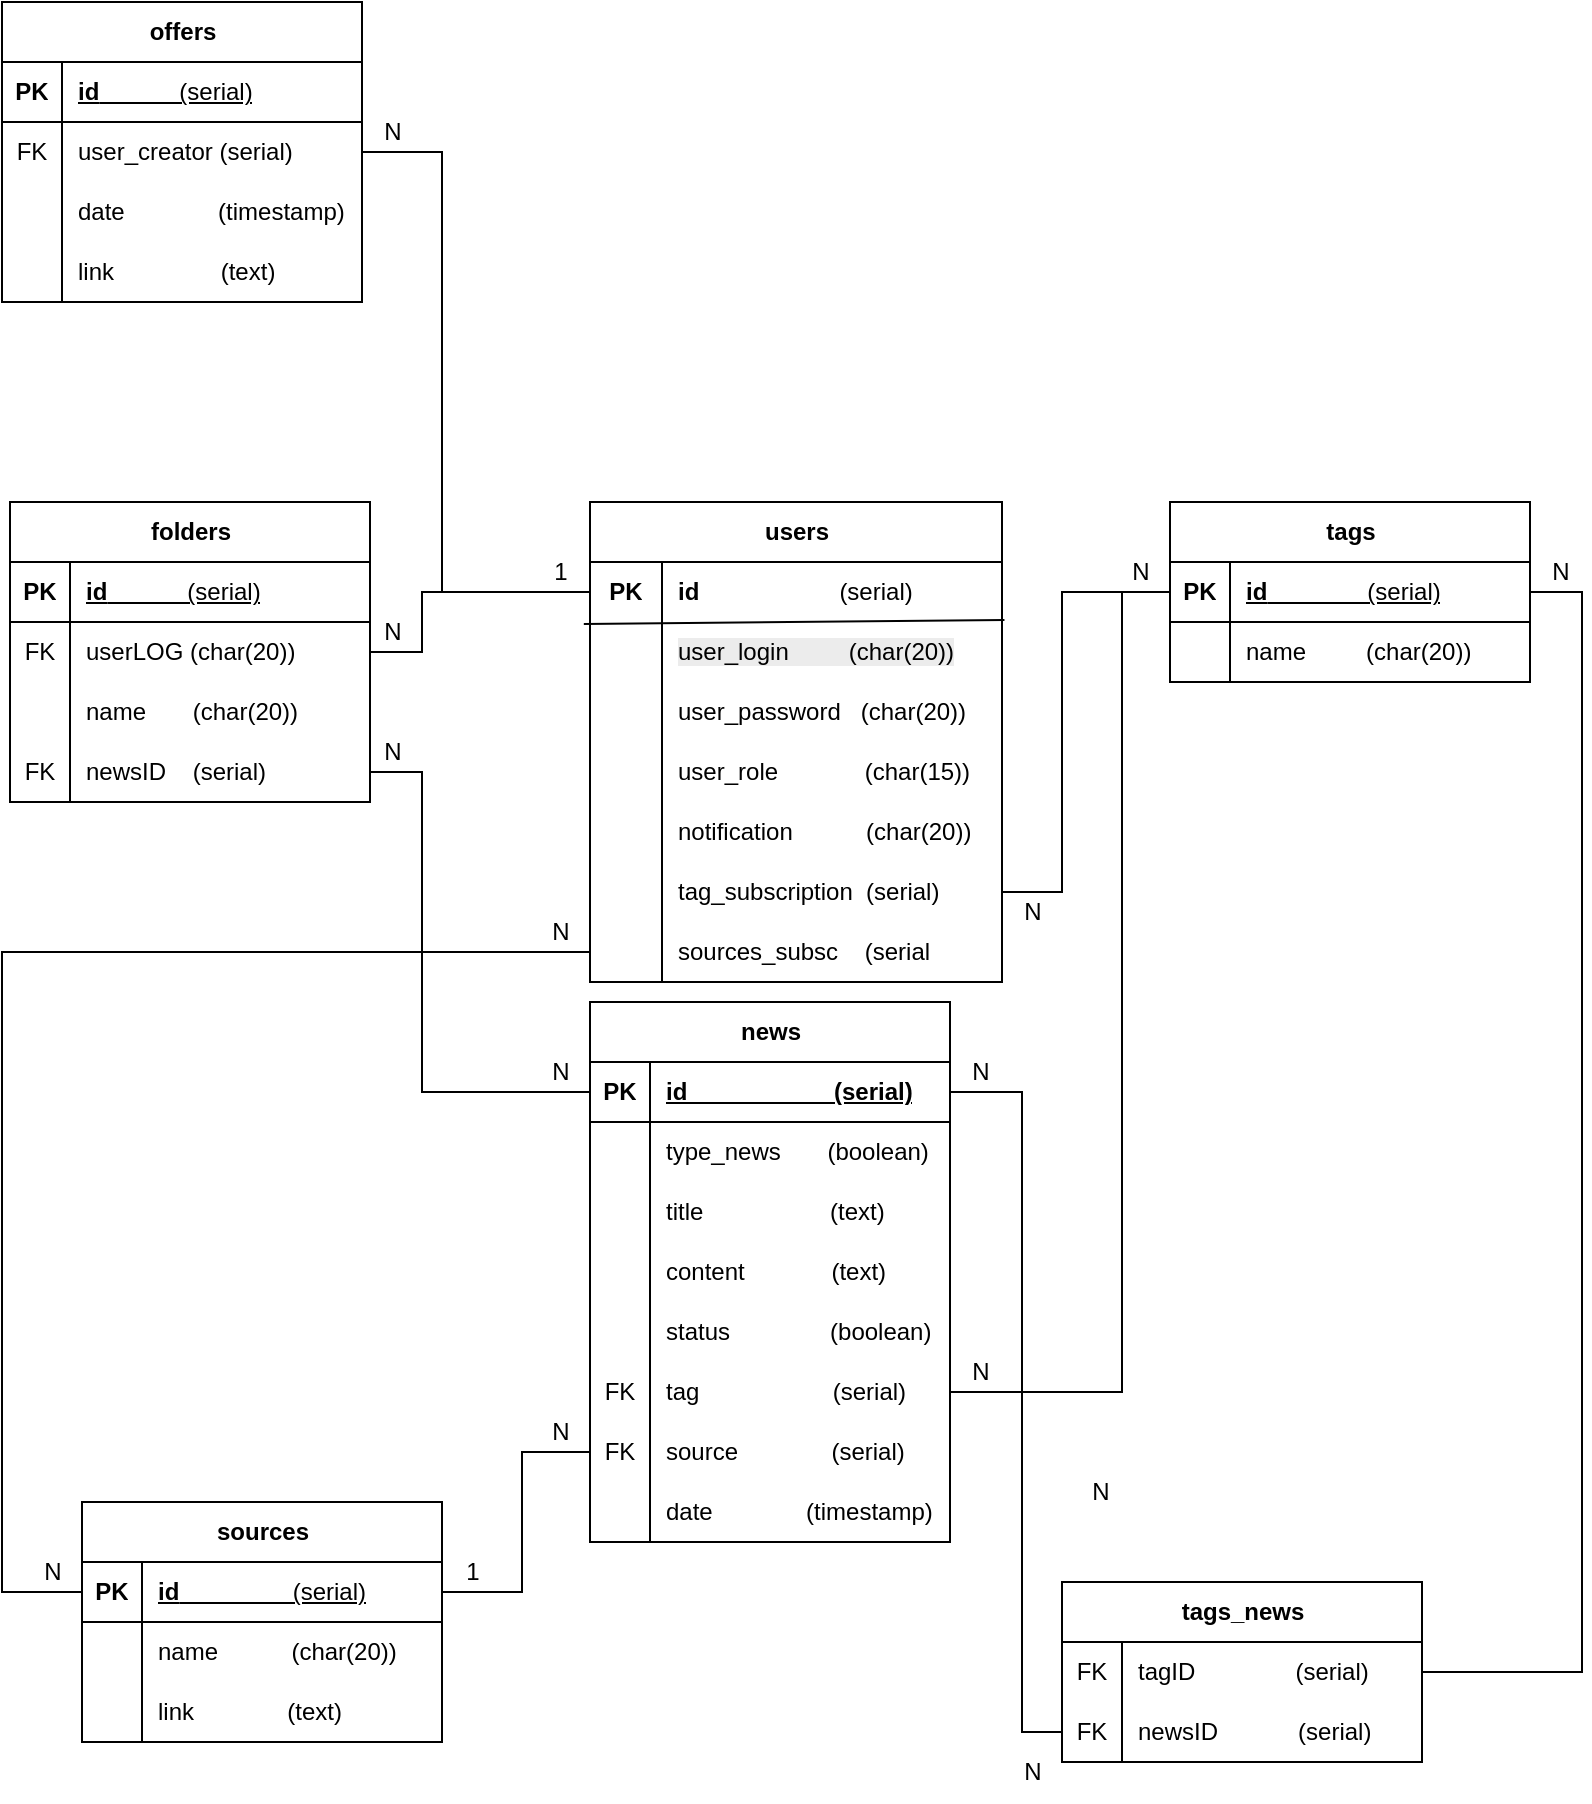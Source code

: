 <mxfile version="26.2.6">
  <diagram name="Страница — 1" id="aXgzi_O_K03Jz4ZXYMQY">
    <mxGraphModel dx="1428" dy="796" grid="1" gridSize="10" guides="1" tooltips="1" connect="1" arrows="1" fold="1" page="1" pageScale="1" pageWidth="827" pageHeight="1169" math="0" shadow="0">
      <root>
        <mxCell id="0" />
        <mxCell id="1" parent="0" />
        <mxCell id="voT7-uAIgx5kUT5TAGZA-1" value="folders" style="shape=table;startSize=30;container=1;collapsible=1;childLayout=tableLayout;fixedRows=1;rowLines=0;fontStyle=1;align=center;resizeLast=1;html=1;" parent="1" vertex="1">
          <mxGeometry x="21" y="400" width="180" height="150" as="geometry" />
        </mxCell>
        <mxCell id="voT7-uAIgx5kUT5TAGZA-2" value="" style="shape=tableRow;horizontal=0;startSize=0;swimlaneHead=0;swimlaneBody=0;fillColor=none;collapsible=0;dropTarget=0;points=[[0,0.5],[1,0.5]];portConstraint=eastwest;top=0;left=0;right=0;bottom=1;" parent="voT7-uAIgx5kUT5TAGZA-1" vertex="1">
          <mxGeometry y="30" width="180" height="30" as="geometry" />
        </mxCell>
        <mxCell id="voT7-uAIgx5kUT5TAGZA-3" value="PK" style="shape=partialRectangle;connectable=0;fillColor=none;top=0;left=0;bottom=0;right=0;fontStyle=1;overflow=hidden;whiteSpace=wrap;html=1;" parent="voT7-uAIgx5kUT5TAGZA-2" vertex="1">
          <mxGeometry width="30" height="30" as="geometry">
            <mxRectangle width="30" height="30" as="alternateBounds" />
          </mxGeometry>
        </mxCell>
        <mxCell id="voT7-uAIgx5kUT5TAGZA-4" value="id&lt;span style=&quot;font-weight: normal;&quot;&gt;&amp;nbsp; &amp;nbsp; &amp;nbsp; &amp;nbsp; &amp;nbsp; &amp;nbsp; (serial)&lt;/span&gt;" style="shape=partialRectangle;connectable=0;fillColor=none;top=0;left=0;bottom=0;right=0;align=left;spacingLeft=6;fontStyle=5;overflow=hidden;whiteSpace=wrap;html=1;" parent="voT7-uAIgx5kUT5TAGZA-2" vertex="1">
          <mxGeometry x="30" width="150" height="30" as="geometry">
            <mxRectangle width="150" height="30" as="alternateBounds" />
          </mxGeometry>
        </mxCell>
        <mxCell id="voT7-uAIgx5kUT5TAGZA-5" value="" style="shape=tableRow;horizontal=0;startSize=0;swimlaneHead=0;swimlaneBody=0;fillColor=none;collapsible=0;dropTarget=0;points=[[0,0.5],[1,0.5]];portConstraint=eastwest;top=0;left=0;right=0;bottom=0;" parent="voT7-uAIgx5kUT5TAGZA-1" vertex="1">
          <mxGeometry y="60" width="180" height="30" as="geometry" />
        </mxCell>
        <mxCell id="voT7-uAIgx5kUT5TAGZA-6" value="FK" style="shape=partialRectangle;connectable=0;fillColor=none;top=0;left=0;bottom=0;right=0;editable=1;overflow=hidden;whiteSpace=wrap;html=1;" parent="voT7-uAIgx5kUT5TAGZA-5" vertex="1">
          <mxGeometry width="30" height="30" as="geometry">
            <mxRectangle width="30" height="30" as="alternateBounds" />
          </mxGeometry>
        </mxCell>
        <mxCell id="voT7-uAIgx5kUT5TAGZA-7" value="userLOG (char(20))&amp;nbsp; &amp;nbsp; &amp;nbsp; &amp;nbsp;" style="shape=partialRectangle;connectable=0;fillColor=none;top=0;left=0;bottom=0;right=0;align=left;spacingLeft=6;overflow=hidden;whiteSpace=wrap;html=1;" parent="voT7-uAIgx5kUT5TAGZA-5" vertex="1">
          <mxGeometry x="30" width="150" height="30" as="geometry">
            <mxRectangle width="150" height="30" as="alternateBounds" />
          </mxGeometry>
        </mxCell>
        <mxCell id="voT7-uAIgx5kUT5TAGZA-8" value="" style="shape=tableRow;horizontal=0;startSize=0;swimlaneHead=0;swimlaneBody=0;fillColor=none;collapsible=0;dropTarget=0;points=[[0,0.5],[1,0.5]];portConstraint=eastwest;top=0;left=0;right=0;bottom=0;" parent="voT7-uAIgx5kUT5TAGZA-1" vertex="1">
          <mxGeometry y="90" width="180" height="30" as="geometry" />
        </mxCell>
        <mxCell id="voT7-uAIgx5kUT5TAGZA-9" value="" style="shape=partialRectangle;connectable=0;fillColor=none;top=0;left=0;bottom=0;right=0;editable=1;overflow=hidden;whiteSpace=wrap;html=1;" parent="voT7-uAIgx5kUT5TAGZA-8" vertex="1">
          <mxGeometry width="30" height="30" as="geometry">
            <mxRectangle width="30" height="30" as="alternateBounds" />
          </mxGeometry>
        </mxCell>
        <mxCell id="voT7-uAIgx5kUT5TAGZA-10" value="name&amp;nbsp; &amp;nbsp; &amp;nbsp; &amp;nbsp;(char(20))" style="shape=partialRectangle;connectable=0;fillColor=none;top=0;left=0;bottom=0;right=0;align=left;spacingLeft=6;overflow=hidden;whiteSpace=wrap;html=1;" parent="voT7-uAIgx5kUT5TAGZA-8" vertex="1">
          <mxGeometry x="30" width="150" height="30" as="geometry">
            <mxRectangle width="150" height="30" as="alternateBounds" />
          </mxGeometry>
        </mxCell>
        <mxCell id="voT7-uAIgx5kUT5TAGZA-92" style="shape=tableRow;horizontal=0;startSize=0;swimlaneHead=0;swimlaneBody=0;fillColor=none;collapsible=0;dropTarget=0;points=[[0,0.5],[1,0.5]];portConstraint=eastwest;top=0;left=0;right=0;bottom=0;" parent="voT7-uAIgx5kUT5TAGZA-1" vertex="1">
          <mxGeometry y="120" width="180" height="30" as="geometry" />
        </mxCell>
        <mxCell id="voT7-uAIgx5kUT5TAGZA-93" value="FK" style="shape=partialRectangle;connectable=0;fillColor=none;top=0;left=0;bottom=0;right=0;editable=1;overflow=hidden;whiteSpace=wrap;html=1;" parent="voT7-uAIgx5kUT5TAGZA-92" vertex="1">
          <mxGeometry width="30" height="30" as="geometry">
            <mxRectangle width="30" height="30" as="alternateBounds" />
          </mxGeometry>
        </mxCell>
        <mxCell id="voT7-uAIgx5kUT5TAGZA-94" value="newsID&amp;nbsp; &amp;nbsp; (serial)" style="shape=partialRectangle;connectable=0;fillColor=none;top=0;left=0;bottom=0;right=0;align=left;spacingLeft=6;overflow=hidden;whiteSpace=wrap;html=1;" parent="voT7-uAIgx5kUT5TAGZA-92" vertex="1">
          <mxGeometry x="30" width="150" height="30" as="geometry">
            <mxRectangle width="150" height="30" as="alternateBounds" />
          </mxGeometry>
        </mxCell>
        <mxCell id="voT7-uAIgx5kUT5TAGZA-24" value="users" style="shape=table;startSize=30;container=1;collapsible=1;childLayout=tableLayout;fixedRows=1;rowLines=0;fontStyle=1;align=center;resizeLast=1;html=1;" parent="1" vertex="1">
          <mxGeometry x="311" y="400" width="206" height="240" as="geometry" />
        </mxCell>
        <mxCell id="voT7-uAIgx5kUT5TAGZA-28" value="" style="shape=tableRow;horizontal=0;startSize=0;swimlaneHead=0;swimlaneBody=0;fillColor=none;collapsible=0;dropTarget=0;points=[[0,0.5],[1,0.5]];portConstraint=eastwest;top=0;left=0;right=0;bottom=0;perimeterSpacing=0;swimlaneLine=1;" parent="voT7-uAIgx5kUT5TAGZA-24" vertex="1">
          <mxGeometry y="30" width="206" height="30" as="geometry" />
        </mxCell>
        <mxCell id="voT7-uAIgx5kUT5TAGZA-29" value="&lt;b&gt;PK&lt;/b&gt;" style="shape=partialRectangle;connectable=0;fillColor=none;top=0;left=0;bottom=0;right=0;editable=1;overflow=hidden;whiteSpace=wrap;html=1;" parent="voT7-uAIgx5kUT5TAGZA-28" vertex="1">
          <mxGeometry width="36" height="30" as="geometry">
            <mxRectangle width="36" height="30" as="alternateBounds" />
          </mxGeometry>
        </mxCell>
        <mxCell id="voT7-uAIgx5kUT5TAGZA-30" value="&lt;b&gt;id&amp;nbsp; &amp;nbsp; &amp;nbsp; &amp;nbsp; &amp;nbsp; &amp;nbsp; &amp;nbsp; &amp;nbsp; &amp;nbsp; &amp;nbsp; &amp;nbsp;&lt;/b&gt;(serial)" style="shape=partialRectangle;connectable=0;fillColor=none;top=0;left=0;bottom=0;right=0;align=left;spacingLeft=6;overflow=hidden;whiteSpace=wrap;html=1;" parent="voT7-uAIgx5kUT5TAGZA-28" vertex="1">
          <mxGeometry x="36" width="170" height="30" as="geometry">
            <mxRectangle width="170" height="30" as="alternateBounds" />
          </mxGeometry>
        </mxCell>
        <mxCell id="I0Vr5-ng4oKrqkH9IdMV-47" style="shape=tableRow;horizontal=0;startSize=0;swimlaneHead=0;swimlaneBody=0;fillColor=none;collapsible=0;dropTarget=0;points=[[0,0.5],[1,0.5]];portConstraint=eastwest;top=0;left=0;right=0;bottom=0;" vertex="1" parent="voT7-uAIgx5kUT5TAGZA-24">
          <mxGeometry y="60" width="206" height="30" as="geometry" />
        </mxCell>
        <mxCell id="I0Vr5-ng4oKrqkH9IdMV-48" style="shape=partialRectangle;connectable=0;fillColor=none;top=0;left=0;bottom=0;right=0;editable=1;overflow=hidden;whiteSpace=wrap;html=1;" vertex="1" parent="I0Vr5-ng4oKrqkH9IdMV-47">
          <mxGeometry width="36" height="30" as="geometry">
            <mxRectangle width="36" height="30" as="alternateBounds" />
          </mxGeometry>
        </mxCell>
        <mxCell id="I0Vr5-ng4oKrqkH9IdMV-49" value="&lt;span style=&quot;forced-color-adjust: none; color: rgb(0, 0, 0); font-family: Helvetica; font-size: 12px; font-style: normal; font-variant-ligatures: normal; font-variant-caps: normal; letter-spacing: normal; orphans: 2; text-align: left; text-indent: 0px; text-transform: none; widows: 2; word-spacing: 0px; -webkit-text-stroke-width: 0px; white-space: normal; background-color: rgb(236, 236, 236); text-decoration-thickness: initial; text-decoration-style: initial; text-decoration-color: initial;&quot;&gt;user_login&amp;nbsp; &amp;nbsp; &amp;nbsp; &amp;nbsp; &amp;nbsp;(char(20))&lt;/span&gt;" style="shape=partialRectangle;connectable=0;fillColor=none;top=0;left=0;bottom=0;right=0;align=left;spacingLeft=6;overflow=hidden;whiteSpace=wrap;html=1;" vertex="1" parent="I0Vr5-ng4oKrqkH9IdMV-47">
          <mxGeometry x="36" width="170" height="30" as="geometry">
            <mxRectangle width="170" height="30" as="alternateBounds" />
          </mxGeometry>
        </mxCell>
        <mxCell id="voT7-uAIgx5kUT5TAGZA-31" value="" style="shape=tableRow;horizontal=0;startSize=0;swimlaneHead=0;swimlaneBody=0;fillColor=none;collapsible=0;dropTarget=0;points=[[0,0.5],[1,0.5]];portConstraint=eastwest;top=0;left=0;right=0;bottom=0;" parent="voT7-uAIgx5kUT5TAGZA-24" vertex="1">
          <mxGeometry y="90" width="206" height="30" as="geometry" />
        </mxCell>
        <mxCell id="voT7-uAIgx5kUT5TAGZA-32" value="" style="shape=partialRectangle;connectable=0;fillColor=none;top=0;left=0;bottom=0;right=0;editable=1;overflow=hidden;whiteSpace=wrap;html=1;" parent="voT7-uAIgx5kUT5TAGZA-31" vertex="1">
          <mxGeometry width="36" height="30" as="geometry">
            <mxRectangle width="36" height="30" as="alternateBounds" />
          </mxGeometry>
        </mxCell>
        <mxCell id="voT7-uAIgx5kUT5TAGZA-33" value="user_password&amp;nbsp; &amp;nbsp;(char(20))" style="shape=partialRectangle;connectable=0;fillColor=none;top=0;left=0;bottom=0;right=0;align=left;spacingLeft=6;overflow=hidden;whiteSpace=wrap;html=1;" parent="voT7-uAIgx5kUT5TAGZA-31" vertex="1">
          <mxGeometry x="36" width="170" height="30" as="geometry">
            <mxRectangle width="170" height="30" as="alternateBounds" />
          </mxGeometry>
        </mxCell>
        <mxCell id="voT7-uAIgx5kUT5TAGZA-34" value="" style="shape=tableRow;horizontal=0;startSize=0;swimlaneHead=0;swimlaneBody=0;fillColor=none;collapsible=0;dropTarget=0;points=[[0,0.5],[1,0.5]];portConstraint=eastwest;top=0;left=0;right=0;bottom=0;" parent="voT7-uAIgx5kUT5TAGZA-24" vertex="1">
          <mxGeometry y="120" width="206" height="30" as="geometry" />
        </mxCell>
        <mxCell id="voT7-uAIgx5kUT5TAGZA-35" value="" style="shape=partialRectangle;connectable=0;fillColor=none;top=0;left=0;bottom=0;right=0;editable=1;overflow=hidden;whiteSpace=wrap;html=1;" parent="voT7-uAIgx5kUT5TAGZA-34" vertex="1">
          <mxGeometry width="36" height="30" as="geometry">
            <mxRectangle width="36" height="30" as="alternateBounds" />
          </mxGeometry>
        </mxCell>
        <mxCell id="voT7-uAIgx5kUT5TAGZA-36" value="user_role&amp;nbsp; &amp;nbsp; &amp;nbsp; &amp;nbsp; &amp;nbsp; &amp;nbsp; &amp;nbsp;(char(15))" style="shape=partialRectangle;connectable=0;fillColor=none;top=0;left=0;bottom=0;right=0;align=left;spacingLeft=6;overflow=hidden;whiteSpace=wrap;html=1;" parent="voT7-uAIgx5kUT5TAGZA-34" vertex="1">
          <mxGeometry x="36" width="170" height="30" as="geometry">
            <mxRectangle width="170" height="30" as="alternateBounds" />
          </mxGeometry>
        </mxCell>
        <mxCell id="I0Vr5-ng4oKrqkH9IdMV-26" style="shape=tableRow;horizontal=0;startSize=0;swimlaneHead=0;swimlaneBody=0;fillColor=none;collapsible=0;dropTarget=0;points=[[0,0.5],[1,0.5]];portConstraint=eastwest;top=0;left=0;right=0;bottom=0;" vertex="1" parent="voT7-uAIgx5kUT5TAGZA-24">
          <mxGeometry y="150" width="206" height="30" as="geometry" />
        </mxCell>
        <mxCell id="I0Vr5-ng4oKrqkH9IdMV-27" style="shape=partialRectangle;connectable=0;fillColor=none;top=0;left=0;bottom=0;right=0;editable=1;overflow=hidden;whiteSpace=wrap;html=1;" vertex="1" parent="I0Vr5-ng4oKrqkH9IdMV-26">
          <mxGeometry width="36" height="30" as="geometry">
            <mxRectangle width="36" height="30" as="alternateBounds" />
          </mxGeometry>
        </mxCell>
        <mxCell id="I0Vr5-ng4oKrqkH9IdMV-28" value="notification&amp;nbsp; &amp;nbsp; &amp;nbsp; &amp;nbsp; &amp;nbsp; &amp;nbsp;(char(20))" style="shape=partialRectangle;connectable=0;fillColor=none;top=0;left=0;bottom=0;right=0;align=left;spacingLeft=6;overflow=hidden;whiteSpace=wrap;html=1;" vertex="1" parent="I0Vr5-ng4oKrqkH9IdMV-26">
          <mxGeometry x="36" width="170" height="30" as="geometry">
            <mxRectangle width="170" height="30" as="alternateBounds" />
          </mxGeometry>
        </mxCell>
        <mxCell id="I0Vr5-ng4oKrqkH9IdMV-29" style="shape=tableRow;horizontal=0;startSize=0;swimlaneHead=0;swimlaneBody=0;fillColor=none;collapsible=0;dropTarget=0;points=[[0,0.5],[1,0.5]];portConstraint=eastwest;top=0;left=0;right=0;bottom=0;" vertex="1" parent="voT7-uAIgx5kUT5TAGZA-24">
          <mxGeometry y="180" width="206" height="30" as="geometry" />
        </mxCell>
        <mxCell id="I0Vr5-ng4oKrqkH9IdMV-30" style="shape=partialRectangle;connectable=0;fillColor=none;top=0;left=0;bottom=0;right=0;editable=1;overflow=hidden;whiteSpace=wrap;html=1;" vertex="1" parent="I0Vr5-ng4oKrqkH9IdMV-29">
          <mxGeometry width="36" height="30" as="geometry">
            <mxRectangle width="36" height="30" as="alternateBounds" />
          </mxGeometry>
        </mxCell>
        <mxCell id="I0Vr5-ng4oKrqkH9IdMV-31" value="tag_subscription&amp;nbsp; (serial)" style="shape=partialRectangle;connectable=0;fillColor=none;top=0;left=0;bottom=0;right=0;align=left;spacingLeft=6;overflow=hidden;whiteSpace=wrap;html=1;" vertex="1" parent="I0Vr5-ng4oKrqkH9IdMV-29">
          <mxGeometry x="36" width="170" height="30" as="geometry">
            <mxRectangle width="170" height="30" as="alternateBounds" />
          </mxGeometry>
        </mxCell>
        <mxCell id="I0Vr5-ng4oKrqkH9IdMV-32" style="shape=tableRow;horizontal=0;startSize=0;swimlaneHead=0;swimlaneBody=0;fillColor=none;collapsible=0;dropTarget=0;points=[[0,0.5],[1,0.5]];portConstraint=eastwest;top=0;left=0;right=0;bottom=0;" vertex="1" parent="voT7-uAIgx5kUT5TAGZA-24">
          <mxGeometry y="210" width="206" height="30" as="geometry" />
        </mxCell>
        <mxCell id="I0Vr5-ng4oKrqkH9IdMV-33" style="shape=partialRectangle;connectable=0;fillColor=none;top=0;left=0;bottom=0;right=0;editable=1;overflow=hidden;whiteSpace=wrap;html=1;" vertex="1" parent="I0Vr5-ng4oKrqkH9IdMV-32">
          <mxGeometry width="36" height="30" as="geometry">
            <mxRectangle width="36" height="30" as="alternateBounds" />
          </mxGeometry>
        </mxCell>
        <mxCell id="I0Vr5-ng4oKrqkH9IdMV-34" value="sources_subsc&amp;nbsp; &amp;nbsp; (serial" style="shape=partialRectangle;connectable=0;fillColor=none;top=0;left=0;bottom=0;right=0;align=left;spacingLeft=6;overflow=hidden;whiteSpace=wrap;html=1;" vertex="1" parent="I0Vr5-ng4oKrqkH9IdMV-32">
          <mxGeometry x="36" width="170" height="30" as="geometry">
            <mxRectangle width="170" height="30" as="alternateBounds" />
          </mxGeometry>
        </mxCell>
        <mxCell id="I0Vr5-ng4oKrqkH9IdMV-24" value="" style="endArrow=none;html=1;rounded=0;entryX=1.006;entryY=0.967;entryDx=0;entryDy=0;entryPerimeter=0;exitX=-0.015;exitY=0.033;exitDx=0;exitDy=0;exitPerimeter=0;" edge="1" parent="voT7-uAIgx5kUT5TAGZA-24" source="I0Vr5-ng4oKrqkH9IdMV-47" target="voT7-uAIgx5kUT5TAGZA-28">
          <mxGeometry width="50" height="50" relative="1" as="geometry">
            <mxPoint x="86" y="190" as="sourcePoint" />
            <mxPoint x="136" y="140" as="targetPoint" />
          </mxGeometry>
        </mxCell>
        <mxCell id="voT7-uAIgx5kUT5TAGZA-37" value="tags" style="shape=table;startSize=30;container=1;collapsible=1;childLayout=tableLayout;fixedRows=1;rowLines=0;fontStyle=1;align=center;resizeLast=1;html=1;" parent="1" vertex="1">
          <mxGeometry x="601" y="400" width="180" height="90" as="geometry" />
        </mxCell>
        <mxCell id="voT7-uAIgx5kUT5TAGZA-38" value="" style="shape=tableRow;horizontal=0;startSize=0;swimlaneHead=0;swimlaneBody=0;fillColor=none;collapsible=0;dropTarget=0;points=[[0,0.5],[1,0.5]];portConstraint=eastwest;top=0;left=0;right=0;bottom=1;" parent="voT7-uAIgx5kUT5TAGZA-37" vertex="1">
          <mxGeometry y="30" width="180" height="30" as="geometry" />
        </mxCell>
        <mxCell id="voT7-uAIgx5kUT5TAGZA-39" value="PK" style="shape=partialRectangle;connectable=0;fillColor=none;top=0;left=0;bottom=0;right=0;fontStyle=1;overflow=hidden;whiteSpace=wrap;html=1;" parent="voT7-uAIgx5kUT5TAGZA-38" vertex="1">
          <mxGeometry width="30" height="30" as="geometry">
            <mxRectangle width="30" height="30" as="alternateBounds" />
          </mxGeometry>
        </mxCell>
        <mxCell id="voT7-uAIgx5kUT5TAGZA-40" value="id&lt;span style=&quot;font-weight: normal;&quot;&gt;&amp;nbsp; &amp;nbsp; &amp;nbsp; &amp;nbsp; &amp;nbsp; &amp;nbsp; &amp;nbsp; &amp;nbsp;(serial)&lt;/span&gt;" style="shape=partialRectangle;connectable=0;fillColor=none;top=0;left=0;bottom=0;right=0;align=left;spacingLeft=6;fontStyle=5;overflow=hidden;whiteSpace=wrap;html=1;" parent="voT7-uAIgx5kUT5TAGZA-38" vertex="1">
          <mxGeometry x="30" width="150" height="30" as="geometry">
            <mxRectangle width="150" height="30" as="alternateBounds" />
          </mxGeometry>
        </mxCell>
        <mxCell id="voT7-uAIgx5kUT5TAGZA-41" value="" style="shape=tableRow;horizontal=0;startSize=0;swimlaneHead=0;swimlaneBody=0;fillColor=none;collapsible=0;dropTarget=0;points=[[0,0.5],[1,0.5]];portConstraint=eastwest;top=0;left=0;right=0;bottom=0;" parent="voT7-uAIgx5kUT5TAGZA-37" vertex="1">
          <mxGeometry y="60" width="180" height="30" as="geometry" />
        </mxCell>
        <mxCell id="voT7-uAIgx5kUT5TAGZA-42" value="" style="shape=partialRectangle;connectable=0;fillColor=none;top=0;left=0;bottom=0;right=0;editable=1;overflow=hidden;whiteSpace=wrap;html=1;" parent="voT7-uAIgx5kUT5TAGZA-41" vertex="1">
          <mxGeometry width="30" height="30" as="geometry">
            <mxRectangle width="30" height="30" as="alternateBounds" />
          </mxGeometry>
        </mxCell>
        <mxCell id="voT7-uAIgx5kUT5TAGZA-43" value="name&amp;nbsp; &amp;nbsp; &amp;nbsp; &amp;nbsp; &amp;nbsp;(char(20))" style="shape=partialRectangle;connectable=0;fillColor=none;top=0;left=0;bottom=0;right=0;align=left;spacingLeft=6;overflow=hidden;whiteSpace=wrap;html=1;" parent="voT7-uAIgx5kUT5TAGZA-41" vertex="1">
          <mxGeometry x="30" width="150" height="30" as="geometry">
            <mxRectangle width="150" height="30" as="alternateBounds" />
          </mxGeometry>
        </mxCell>
        <mxCell id="voT7-uAIgx5kUT5TAGZA-50" value="news" style="shape=table;startSize=30;container=1;collapsible=1;childLayout=tableLayout;fixedRows=1;rowLines=0;fontStyle=1;align=center;resizeLast=1;html=1;" parent="1" vertex="1">
          <mxGeometry x="311" y="650" width="180" height="270" as="geometry">
            <mxRectangle x="370" y="310" width="70" height="30" as="alternateBounds" />
          </mxGeometry>
        </mxCell>
        <mxCell id="voT7-uAIgx5kUT5TAGZA-51" value="" style="shape=tableRow;horizontal=0;startSize=0;swimlaneHead=0;swimlaneBody=0;fillColor=none;collapsible=0;dropTarget=0;points=[[0,0.5],[1,0.5]];portConstraint=eastwest;top=0;left=0;right=0;bottom=1;" parent="voT7-uAIgx5kUT5TAGZA-50" vertex="1">
          <mxGeometry y="30" width="180" height="30" as="geometry" />
        </mxCell>
        <mxCell id="voT7-uAIgx5kUT5TAGZA-52" value="PK" style="shape=partialRectangle;connectable=0;fillColor=none;top=0;left=0;bottom=0;right=0;fontStyle=1;overflow=hidden;whiteSpace=wrap;html=1;" parent="voT7-uAIgx5kUT5TAGZA-51" vertex="1">
          <mxGeometry width="30" height="30" as="geometry">
            <mxRectangle width="30" height="30" as="alternateBounds" />
          </mxGeometry>
        </mxCell>
        <mxCell id="voT7-uAIgx5kUT5TAGZA-53" value="id&amp;nbsp; &amp;nbsp; &amp;nbsp; &amp;nbsp; &amp;nbsp; &amp;nbsp; &amp;nbsp; &amp;nbsp; &amp;nbsp; &amp;nbsp; &amp;nbsp;&amp;nbsp;(serial)" style="shape=partialRectangle;connectable=0;fillColor=none;top=0;left=0;bottom=0;right=0;align=left;spacingLeft=6;fontStyle=5;overflow=hidden;whiteSpace=wrap;html=1;" parent="voT7-uAIgx5kUT5TAGZA-51" vertex="1">
          <mxGeometry x="30" width="150" height="30" as="geometry">
            <mxRectangle width="150" height="30" as="alternateBounds" />
          </mxGeometry>
        </mxCell>
        <mxCell id="voT7-uAIgx5kUT5TAGZA-54" value="" style="shape=tableRow;horizontal=0;startSize=0;swimlaneHead=0;swimlaneBody=0;fillColor=none;collapsible=0;dropTarget=0;points=[[0,0.5],[1,0.5]];portConstraint=eastwest;top=0;left=0;right=0;bottom=0;" parent="voT7-uAIgx5kUT5TAGZA-50" vertex="1">
          <mxGeometry y="60" width="180" height="30" as="geometry" />
        </mxCell>
        <mxCell id="voT7-uAIgx5kUT5TAGZA-55" value="" style="shape=partialRectangle;connectable=0;fillColor=none;top=0;left=0;bottom=0;right=0;editable=1;overflow=hidden;whiteSpace=wrap;html=1;" parent="voT7-uAIgx5kUT5TAGZA-54" vertex="1">
          <mxGeometry width="30" height="30" as="geometry">
            <mxRectangle width="30" height="30" as="alternateBounds" />
          </mxGeometry>
        </mxCell>
        <mxCell id="voT7-uAIgx5kUT5TAGZA-56" value="type_news&amp;nbsp; &amp;nbsp; &amp;nbsp; &amp;nbsp;(boolean)" style="shape=partialRectangle;connectable=0;fillColor=none;top=0;left=0;bottom=0;right=0;align=left;spacingLeft=6;overflow=hidden;whiteSpace=wrap;html=1;" parent="voT7-uAIgx5kUT5TAGZA-54" vertex="1">
          <mxGeometry x="30" width="150" height="30" as="geometry">
            <mxRectangle width="150" height="30" as="alternateBounds" />
          </mxGeometry>
        </mxCell>
        <mxCell id="voT7-uAIgx5kUT5TAGZA-57" value="" style="shape=tableRow;horizontal=0;startSize=0;swimlaneHead=0;swimlaneBody=0;fillColor=none;collapsible=0;dropTarget=0;points=[[0,0.5],[1,0.5]];portConstraint=eastwest;top=0;left=0;right=0;bottom=0;" parent="voT7-uAIgx5kUT5TAGZA-50" vertex="1">
          <mxGeometry y="90" width="180" height="30" as="geometry" />
        </mxCell>
        <mxCell id="voT7-uAIgx5kUT5TAGZA-58" value="" style="shape=partialRectangle;connectable=0;fillColor=none;top=0;left=0;bottom=0;right=0;editable=1;overflow=hidden;whiteSpace=wrap;html=1;" parent="voT7-uAIgx5kUT5TAGZA-57" vertex="1">
          <mxGeometry width="30" height="30" as="geometry">
            <mxRectangle width="30" height="30" as="alternateBounds" />
          </mxGeometry>
        </mxCell>
        <mxCell id="voT7-uAIgx5kUT5TAGZA-59" value="title&amp;nbsp; &amp;nbsp; &amp;nbsp; &amp;nbsp; &amp;nbsp; &amp;nbsp; &amp;nbsp; &amp;nbsp; &amp;nbsp; &amp;nbsp;(text)" style="shape=partialRectangle;connectable=0;fillColor=none;top=0;left=0;bottom=0;right=0;align=left;spacingLeft=6;overflow=hidden;whiteSpace=wrap;html=1;" parent="voT7-uAIgx5kUT5TAGZA-57" vertex="1">
          <mxGeometry x="30" width="150" height="30" as="geometry">
            <mxRectangle width="150" height="30" as="alternateBounds" />
          </mxGeometry>
        </mxCell>
        <mxCell id="voT7-uAIgx5kUT5TAGZA-60" value="" style="shape=tableRow;horizontal=0;startSize=0;swimlaneHead=0;swimlaneBody=0;fillColor=none;collapsible=0;dropTarget=0;points=[[0,0.5],[1,0.5]];portConstraint=eastwest;top=0;left=0;right=0;bottom=0;" parent="voT7-uAIgx5kUT5TAGZA-50" vertex="1">
          <mxGeometry y="120" width="180" height="30" as="geometry" />
        </mxCell>
        <mxCell id="voT7-uAIgx5kUT5TAGZA-61" value="&lt;div&gt;&lt;br&gt;&lt;/div&gt;&lt;div&gt;&lt;br&gt;&lt;/div&gt;&lt;div&gt;&lt;br&gt;&lt;/div&gt;" style="shape=partialRectangle;connectable=0;fillColor=none;top=0;left=0;bottom=0;right=0;editable=1;overflow=hidden;whiteSpace=wrap;html=1;" parent="voT7-uAIgx5kUT5TAGZA-60" vertex="1">
          <mxGeometry width="30" height="30" as="geometry">
            <mxRectangle width="30" height="30" as="alternateBounds" />
          </mxGeometry>
        </mxCell>
        <mxCell id="voT7-uAIgx5kUT5TAGZA-62" value="content&amp;nbsp; &amp;nbsp; &amp;nbsp; &amp;nbsp; &amp;nbsp; &amp;nbsp; &amp;nbsp;(text)" style="shape=partialRectangle;connectable=0;fillColor=none;top=0;left=0;bottom=0;right=0;align=left;spacingLeft=6;overflow=hidden;whiteSpace=wrap;html=1;" parent="voT7-uAIgx5kUT5TAGZA-60" vertex="1">
          <mxGeometry x="30" width="150" height="30" as="geometry">
            <mxRectangle width="150" height="30" as="alternateBounds" />
          </mxGeometry>
        </mxCell>
        <mxCell id="voT7-uAIgx5kUT5TAGZA-64" style="shape=tableRow;horizontal=0;startSize=0;swimlaneHead=0;swimlaneBody=0;fillColor=none;collapsible=0;dropTarget=0;points=[[0,0.5],[1,0.5]];portConstraint=eastwest;top=0;left=0;right=0;bottom=0;" parent="voT7-uAIgx5kUT5TAGZA-50" vertex="1">
          <mxGeometry y="150" width="180" height="30" as="geometry" />
        </mxCell>
        <mxCell id="voT7-uAIgx5kUT5TAGZA-65" style="shape=partialRectangle;connectable=0;fillColor=none;top=0;left=0;bottom=0;right=0;editable=1;overflow=hidden;whiteSpace=wrap;html=1;" parent="voT7-uAIgx5kUT5TAGZA-64" vertex="1">
          <mxGeometry width="30" height="30" as="geometry">
            <mxRectangle width="30" height="30" as="alternateBounds" />
          </mxGeometry>
        </mxCell>
        <mxCell id="voT7-uAIgx5kUT5TAGZA-66" value="status&amp;nbsp; &amp;nbsp; &amp;nbsp; &amp;nbsp; &amp;nbsp; &amp;nbsp; &amp;nbsp; &amp;nbsp;(boolean)" style="shape=partialRectangle;connectable=0;fillColor=none;top=0;left=0;bottom=0;right=0;align=left;spacingLeft=6;overflow=hidden;whiteSpace=wrap;html=1;" parent="voT7-uAIgx5kUT5TAGZA-64" vertex="1">
          <mxGeometry x="30" width="150" height="30" as="geometry">
            <mxRectangle width="150" height="30" as="alternateBounds" />
          </mxGeometry>
        </mxCell>
        <mxCell id="voT7-uAIgx5kUT5TAGZA-67" style="shape=tableRow;horizontal=0;startSize=0;swimlaneHead=0;swimlaneBody=0;fillColor=none;collapsible=0;dropTarget=0;points=[[0,0.5],[1,0.5]];portConstraint=eastwest;top=0;left=0;right=0;bottom=0;" parent="voT7-uAIgx5kUT5TAGZA-50" vertex="1">
          <mxGeometry y="180" width="180" height="30" as="geometry" />
        </mxCell>
        <mxCell id="voT7-uAIgx5kUT5TAGZA-68" value="FK" style="shape=partialRectangle;connectable=0;fillColor=none;top=0;left=0;bottom=0;right=0;editable=1;overflow=hidden;whiteSpace=wrap;html=1;" parent="voT7-uAIgx5kUT5TAGZA-67" vertex="1">
          <mxGeometry width="30" height="30" as="geometry">
            <mxRectangle width="30" height="30" as="alternateBounds" />
          </mxGeometry>
        </mxCell>
        <mxCell id="voT7-uAIgx5kUT5TAGZA-69" value="tag&amp;nbsp; &amp;nbsp; &amp;nbsp; &amp;nbsp; &amp;nbsp; &amp;nbsp; &amp;nbsp; &amp;nbsp; &amp;nbsp; &amp;nbsp; (serial)" style="shape=partialRectangle;connectable=0;fillColor=none;top=0;left=0;bottom=0;right=0;align=left;spacingLeft=6;overflow=hidden;whiteSpace=wrap;html=1;" parent="voT7-uAIgx5kUT5TAGZA-67" vertex="1">
          <mxGeometry x="30" width="150" height="30" as="geometry">
            <mxRectangle width="150" height="30" as="alternateBounds" />
          </mxGeometry>
        </mxCell>
        <mxCell id="voT7-uAIgx5kUT5TAGZA-70" style="shape=tableRow;horizontal=0;startSize=0;swimlaneHead=0;swimlaneBody=0;fillColor=none;collapsible=0;dropTarget=0;points=[[0,0.5],[1,0.5]];portConstraint=eastwest;top=0;left=0;right=0;bottom=0;" parent="voT7-uAIgx5kUT5TAGZA-50" vertex="1">
          <mxGeometry y="210" width="180" height="30" as="geometry" />
        </mxCell>
        <mxCell id="voT7-uAIgx5kUT5TAGZA-71" value="FK" style="shape=partialRectangle;connectable=0;fillColor=none;top=0;left=0;bottom=0;right=0;editable=1;overflow=hidden;whiteSpace=wrap;html=1;" parent="voT7-uAIgx5kUT5TAGZA-70" vertex="1">
          <mxGeometry width="30" height="30" as="geometry">
            <mxRectangle width="30" height="30" as="alternateBounds" />
          </mxGeometry>
        </mxCell>
        <mxCell id="voT7-uAIgx5kUT5TAGZA-72" value="source&amp;nbsp; &amp;nbsp; &amp;nbsp; &amp;nbsp; &amp;nbsp; &amp;nbsp; &amp;nbsp; (serial)" style="shape=partialRectangle;connectable=0;fillColor=none;top=0;left=0;bottom=0;right=0;align=left;spacingLeft=6;overflow=hidden;whiteSpace=wrap;html=1;" parent="voT7-uAIgx5kUT5TAGZA-70" vertex="1">
          <mxGeometry x="30" width="150" height="30" as="geometry">
            <mxRectangle width="150" height="30" as="alternateBounds" />
          </mxGeometry>
        </mxCell>
        <mxCell id="I0Vr5-ng4oKrqkH9IdMV-70" style="shape=tableRow;horizontal=0;startSize=0;swimlaneHead=0;swimlaneBody=0;fillColor=none;collapsible=0;dropTarget=0;points=[[0,0.5],[1,0.5]];portConstraint=eastwest;top=0;left=0;right=0;bottom=0;" vertex="1" parent="voT7-uAIgx5kUT5TAGZA-50">
          <mxGeometry y="240" width="180" height="30" as="geometry" />
        </mxCell>
        <mxCell id="I0Vr5-ng4oKrqkH9IdMV-71" style="shape=partialRectangle;connectable=0;fillColor=none;top=0;left=0;bottom=0;right=0;editable=1;overflow=hidden;whiteSpace=wrap;html=1;" vertex="1" parent="I0Vr5-ng4oKrqkH9IdMV-70">
          <mxGeometry width="30" height="30" as="geometry">
            <mxRectangle width="30" height="30" as="alternateBounds" />
          </mxGeometry>
        </mxCell>
        <mxCell id="I0Vr5-ng4oKrqkH9IdMV-72" value="date&amp;nbsp; &amp;nbsp; &amp;nbsp; &amp;nbsp; &amp;nbsp; &amp;nbsp; &amp;nbsp; (timestamp)" style="shape=partialRectangle;connectable=0;fillColor=none;top=0;left=0;bottom=0;right=0;align=left;spacingLeft=6;overflow=hidden;whiteSpace=wrap;html=1;" vertex="1" parent="I0Vr5-ng4oKrqkH9IdMV-70">
          <mxGeometry x="30" width="150" height="30" as="geometry">
            <mxRectangle width="150" height="30" as="alternateBounds" />
          </mxGeometry>
        </mxCell>
        <mxCell id="voT7-uAIgx5kUT5TAGZA-73" value="sources" style="shape=table;startSize=30;container=1;collapsible=1;childLayout=tableLayout;fixedRows=1;rowLines=0;fontStyle=1;align=center;resizeLast=1;html=1;" parent="1" vertex="1">
          <mxGeometry x="57" y="900" width="180" height="120" as="geometry" />
        </mxCell>
        <mxCell id="voT7-uAIgx5kUT5TAGZA-74" value="" style="shape=tableRow;horizontal=0;startSize=0;swimlaneHead=0;swimlaneBody=0;fillColor=none;collapsible=0;dropTarget=0;points=[[0,0.5],[1,0.5]];portConstraint=eastwest;top=0;left=0;right=0;bottom=1;" parent="voT7-uAIgx5kUT5TAGZA-73" vertex="1">
          <mxGeometry y="30" width="180" height="30" as="geometry" />
        </mxCell>
        <mxCell id="voT7-uAIgx5kUT5TAGZA-75" value="PK" style="shape=partialRectangle;connectable=0;fillColor=none;top=0;left=0;bottom=0;right=0;fontStyle=1;overflow=hidden;whiteSpace=wrap;html=1;" parent="voT7-uAIgx5kUT5TAGZA-74" vertex="1">
          <mxGeometry width="30" height="30" as="geometry">
            <mxRectangle width="30" height="30" as="alternateBounds" />
          </mxGeometry>
        </mxCell>
        <mxCell id="voT7-uAIgx5kUT5TAGZA-76" value="id&lt;span style=&quot;font-weight: normal;&quot;&gt;&amp;nbsp; &amp;nbsp; &amp;nbsp; &amp;nbsp; &amp;nbsp; &amp;nbsp; &amp;nbsp; &amp;nbsp; &amp;nbsp;(serial)&lt;/span&gt;" style="shape=partialRectangle;connectable=0;fillColor=none;top=0;left=0;bottom=0;right=0;align=left;spacingLeft=6;fontStyle=5;overflow=hidden;whiteSpace=wrap;html=1;" parent="voT7-uAIgx5kUT5TAGZA-74" vertex="1">
          <mxGeometry x="30" width="150" height="30" as="geometry">
            <mxRectangle width="150" height="30" as="alternateBounds" />
          </mxGeometry>
        </mxCell>
        <mxCell id="voT7-uAIgx5kUT5TAGZA-77" value="" style="shape=tableRow;horizontal=0;startSize=0;swimlaneHead=0;swimlaneBody=0;fillColor=none;collapsible=0;dropTarget=0;points=[[0,0.5],[1,0.5]];portConstraint=eastwest;top=0;left=0;right=0;bottom=0;" parent="voT7-uAIgx5kUT5TAGZA-73" vertex="1">
          <mxGeometry y="60" width="180" height="30" as="geometry" />
        </mxCell>
        <mxCell id="voT7-uAIgx5kUT5TAGZA-78" value="" style="shape=partialRectangle;connectable=0;fillColor=none;top=0;left=0;bottom=0;right=0;editable=1;overflow=hidden;whiteSpace=wrap;html=1;" parent="voT7-uAIgx5kUT5TAGZA-77" vertex="1">
          <mxGeometry width="30" height="30" as="geometry">
            <mxRectangle width="30" height="30" as="alternateBounds" />
          </mxGeometry>
        </mxCell>
        <mxCell id="voT7-uAIgx5kUT5TAGZA-79" value="name&amp;nbsp; &amp;nbsp; &amp;nbsp; &amp;nbsp; &amp;nbsp; &amp;nbsp;(char(20))" style="shape=partialRectangle;connectable=0;fillColor=none;top=0;left=0;bottom=0;right=0;align=left;spacingLeft=6;overflow=hidden;whiteSpace=wrap;html=1;" parent="voT7-uAIgx5kUT5TAGZA-77" vertex="1">
          <mxGeometry x="30" width="150" height="30" as="geometry">
            <mxRectangle width="150" height="30" as="alternateBounds" />
          </mxGeometry>
        </mxCell>
        <mxCell id="voT7-uAIgx5kUT5TAGZA-80" value="" style="shape=tableRow;horizontal=0;startSize=0;swimlaneHead=0;swimlaneBody=0;fillColor=none;collapsible=0;dropTarget=0;points=[[0,0.5],[1,0.5]];portConstraint=eastwest;top=0;left=0;right=0;bottom=0;" parent="voT7-uAIgx5kUT5TAGZA-73" vertex="1">
          <mxGeometry y="90" width="180" height="30" as="geometry" />
        </mxCell>
        <mxCell id="voT7-uAIgx5kUT5TAGZA-81" value="" style="shape=partialRectangle;connectable=0;fillColor=none;top=0;left=0;bottom=0;right=0;editable=1;overflow=hidden;whiteSpace=wrap;html=1;" parent="voT7-uAIgx5kUT5TAGZA-80" vertex="1">
          <mxGeometry width="30" height="30" as="geometry">
            <mxRectangle width="30" height="30" as="alternateBounds" />
          </mxGeometry>
        </mxCell>
        <mxCell id="voT7-uAIgx5kUT5TAGZA-82" value="link&amp;nbsp; &amp;nbsp; &amp;nbsp; &amp;nbsp; &amp;nbsp; &amp;nbsp; &amp;nbsp; (text)" style="shape=partialRectangle;connectable=0;fillColor=none;top=0;left=0;bottom=0;right=0;align=left;spacingLeft=6;overflow=hidden;whiteSpace=wrap;html=1;" parent="voT7-uAIgx5kUT5TAGZA-80" vertex="1">
          <mxGeometry x="30" width="150" height="30" as="geometry">
            <mxRectangle width="150" height="30" as="alternateBounds" />
          </mxGeometry>
        </mxCell>
        <mxCell id="voT7-uAIgx5kUT5TAGZA-87" value="" style="endArrow=none;html=1;rounded=0;exitX=1;exitY=0.5;exitDx=0;exitDy=0;entryX=0;entryY=0.5;entryDx=0;entryDy=0;" parent="1" source="voT7-uAIgx5kUT5TAGZA-5" edge="1">
          <mxGeometry width="50" height="50" relative="1" as="geometry">
            <mxPoint x="207" y="630" as="sourcePoint" />
            <mxPoint x="311" y="445" as="targetPoint" />
            <Array as="points">
              <mxPoint x="227" y="475" />
              <mxPoint x="227" y="445" />
            </Array>
          </mxGeometry>
        </mxCell>
        <mxCell id="voT7-uAIgx5kUT5TAGZA-88" value="N" style="text;html=1;align=center;verticalAlign=middle;resizable=0;points=[];autosize=1;strokeColor=none;fillColor=none;" parent="1" vertex="1">
          <mxGeometry x="197" y="450" width="30" height="30" as="geometry" />
        </mxCell>
        <mxCell id="voT7-uAIgx5kUT5TAGZA-90" value="N" style="text;html=1;align=center;verticalAlign=middle;resizable=0;points=[];autosize=1;strokeColor=none;fillColor=none;" parent="1" vertex="1">
          <mxGeometry x="281" y="670" width="30" height="30" as="geometry" />
        </mxCell>
        <mxCell id="voT7-uAIgx5kUT5TAGZA-91" value="" style="endArrow=none;html=1;rounded=0;exitX=1;exitY=0.5;exitDx=0;exitDy=0;entryX=0;entryY=0.5;entryDx=0;entryDy=0;" parent="1" source="voT7-uAIgx5kUT5TAGZA-92" target="voT7-uAIgx5kUT5TAGZA-51" edge="1">
          <mxGeometry width="50" height="50" relative="1" as="geometry">
            <mxPoint x="187" y="630" as="sourcePoint" />
            <mxPoint x="237" y="580" as="targetPoint" />
            <Array as="points">
              <mxPoint x="227" y="535" />
              <mxPoint x="227" y="695" />
            </Array>
          </mxGeometry>
        </mxCell>
        <mxCell id="voT7-uAIgx5kUT5TAGZA-95" value="N" style="text;html=1;align=center;verticalAlign=middle;resizable=0;points=[];autosize=1;strokeColor=none;fillColor=none;" parent="1" vertex="1">
          <mxGeometry x="197" y="510" width="30" height="30" as="geometry" />
        </mxCell>
        <mxCell id="voT7-uAIgx5kUT5TAGZA-96" value="1" style="text;html=1;align=center;verticalAlign=middle;resizable=0;points=[];autosize=1;strokeColor=none;fillColor=none;" parent="1" vertex="1">
          <mxGeometry x="281" y="420" width="30" height="30" as="geometry" />
        </mxCell>
        <mxCell id="voT7-uAIgx5kUT5TAGZA-98" value="" style="endArrow=none;html=1;rounded=0;entryX=0;entryY=0.5;entryDx=0;entryDy=0;exitX=1;exitY=0.5;exitDx=0;exitDy=0;" parent="1" source="voT7-uAIgx5kUT5TAGZA-67" target="voT7-uAIgx5kUT5TAGZA-38" edge="1">
          <mxGeometry width="50" height="50" relative="1" as="geometry">
            <mxPoint x="577" y="710" as="sourcePoint" />
            <mxPoint x="627" y="660" as="targetPoint" />
            <Array as="points">
              <mxPoint x="577" y="845" />
              <mxPoint x="577" y="445" />
            </Array>
          </mxGeometry>
        </mxCell>
        <mxCell id="voT7-uAIgx5kUT5TAGZA-100" value="N" style="text;html=1;align=center;verticalAlign=middle;resizable=0;points=[];autosize=1;strokeColor=none;fillColor=none;" parent="1" vertex="1">
          <mxGeometry x="571" y="420" width="30" height="30" as="geometry" />
        </mxCell>
        <mxCell id="voT7-uAIgx5kUT5TAGZA-101" value="N" style="text;html=1;align=center;verticalAlign=middle;resizable=0;points=[];autosize=1;strokeColor=none;fillColor=none;" parent="1" vertex="1">
          <mxGeometry x="491" y="820" width="30" height="30" as="geometry" />
        </mxCell>
        <mxCell id="voT7-uAIgx5kUT5TAGZA-102" value="" style="endArrow=none;html=1;rounded=0;entryX=0;entryY=0.5;entryDx=0;entryDy=0;exitX=1;exitY=0.5;exitDx=0;exitDy=0;" parent="1" source="voT7-uAIgx5kUT5TAGZA-74" target="voT7-uAIgx5kUT5TAGZA-70" edge="1">
          <mxGeometry width="50" height="50" relative="1" as="geometry">
            <mxPoint x="117" y="870" as="sourcePoint" />
            <mxPoint x="167" y="820" as="targetPoint" />
            <Array as="points">
              <mxPoint x="277" y="945" />
              <mxPoint x="277" y="875" />
            </Array>
          </mxGeometry>
        </mxCell>
        <mxCell id="I0Vr5-ng4oKrqkH9IdMV-1" value="tags_news" style="shape=table;startSize=30;container=1;collapsible=1;childLayout=tableLayout;fixedRows=1;rowLines=0;fontStyle=1;align=center;resizeLast=1;html=1;" vertex="1" parent="1">
          <mxGeometry x="547" y="940" width="180" height="90" as="geometry" />
        </mxCell>
        <mxCell id="I0Vr5-ng4oKrqkH9IdMV-5" value="" style="shape=tableRow;horizontal=0;startSize=0;swimlaneHead=0;swimlaneBody=0;fillColor=none;collapsible=0;dropTarget=0;points=[[0,0.5],[1,0.5]];portConstraint=eastwest;top=0;left=0;right=0;bottom=0;" vertex="1" parent="I0Vr5-ng4oKrqkH9IdMV-1">
          <mxGeometry y="30" width="180" height="30" as="geometry" />
        </mxCell>
        <mxCell id="I0Vr5-ng4oKrqkH9IdMV-6" value="FK" style="shape=partialRectangle;connectable=0;fillColor=none;top=0;left=0;bottom=0;right=0;editable=1;overflow=hidden;whiteSpace=wrap;html=1;" vertex="1" parent="I0Vr5-ng4oKrqkH9IdMV-5">
          <mxGeometry width="30" height="30" as="geometry">
            <mxRectangle width="30" height="30" as="alternateBounds" />
          </mxGeometry>
        </mxCell>
        <mxCell id="I0Vr5-ng4oKrqkH9IdMV-7" value="tagID&amp;nbsp; &amp;nbsp; &amp;nbsp; &amp;nbsp; &amp;nbsp; &amp;nbsp; &amp;nbsp; &amp;nbsp;(serial)" style="shape=partialRectangle;connectable=0;fillColor=none;top=0;left=0;bottom=0;right=0;align=left;spacingLeft=6;overflow=hidden;whiteSpace=wrap;html=1;" vertex="1" parent="I0Vr5-ng4oKrqkH9IdMV-5">
          <mxGeometry x="30" width="150" height="30" as="geometry">
            <mxRectangle width="150" height="30" as="alternateBounds" />
          </mxGeometry>
        </mxCell>
        <mxCell id="I0Vr5-ng4oKrqkH9IdMV-8" value="" style="shape=tableRow;horizontal=0;startSize=0;swimlaneHead=0;swimlaneBody=0;fillColor=none;collapsible=0;dropTarget=0;points=[[0,0.5],[1,0.5]];portConstraint=eastwest;top=0;left=0;right=0;bottom=0;" vertex="1" parent="I0Vr5-ng4oKrqkH9IdMV-1">
          <mxGeometry y="60" width="180" height="30" as="geometry" />
        </mxCell>
        <mxCell id="I0Vr5-ng4oKrqkH9IdMV-9" value="FK" style="shape=partialRectangle;connectable=0;fillColor=none;top=0;left=0;bottom=0;right=0;editable=1;overflow=hidden;whiteSpace=wrap;html=1;" vertex="1" parent="I0Vr5-ng4oKrqkH9IdMV-8">
          <mxGeometry width="30" height="30" as="geometry">
            <mxRectangle width="30" height="30" as="alternateBounds" />
          </mxGeometry>
        </mxCell>
        <mxCell id="I0Vr5-ng4oKrqkH9IdMV-10" value="newsID&amp;nbsp; &amp;nbsp; &amp;nbsp; &amp;nbsp; &amp;nbsp; &amp;nbsp; (serial)" style="shape=partialRectangle;connectable=0;fillColor=none;top=0;left=0;bottom=0;right=0;align=left;spacingLeft=6;overflow=hidden;whiteSpace=wrap;html=1;" vertex="1" parent="I0Vr5-ng4oKrqkH9IdMV-8">
          <mxGeometry x="30" width="150" height="30" as="geometry">
            <mxRectangle width="150" height="30" as="alternateBounds" />
          </mxGeometry>
        </mxCell>
        <mxCell id="I0Vr5-ng4oKrqkH9IdMV-14" value="" style="endArrow=none;html=1;rounded=0;entryX=1;entryY=0.5;entryDx=0;entryDy=0;exitX=1;exitY=0.5;exitDx=0;exitDy=0;" edge="1" parent="1" source="I0Vr5-ng4oKrqkH9IdMV-5" target="voT7-uAIgx5kUT5TAGZA-38">
          <mxGeometry width="50" height="50" relative="1" as="geometry">
            <mxPoint x="707" y="610" as="sourcePoint" />
            <mxPoint x="757" y="560" as="targetPoint" />
            <Array as="points">
              <mxPoint x="807" y="985" />
              <mxPoint x="807" y="445" />
            </Array>
          </mxGeometry>
        </mxCell>
        <mxCell id="I0Vr5-ng4oKrqkH9IdMV-15" value="" style="endArrow=none;html=1;rounded=0;exitX=1;exitY=0.5;exitDx=0;exitDy=0;entryX=0;entryY=0.5;entryDx=0;entryDy=0;" edge="1" parent="1" source="voT7-uAIgx5kUT5TAGZA-51" target="I0Vr5-ng4oKrqkH9IdMV-8">
          <mxGeometry width="50" height="50" relative="1" as="geometry">
            <mxPoint x="377" y="1030" as="sourcePoint" />
            <mxPoint x="427" y="980" as="targetPoint" />
            <Array as="points">
              <mxPoint x="527" y="695" />
              <mxPoint x="527" y="1015" />
            </Array>
          </mxGeometry>
        </mxCell>
        <mxCell id="I0Vr5-ng4oKrqkH9IdMV-16" value="N" style="text;html=1;align=center;verticalAlign=middle;resizable=0;points=[];autosize=1;strokeColor=none;fillColor=none;" vertex="1" parent="1">
          <mxGeometry x="281" y="850" width="30" height="30" as="geometry" />
        </mxCell>
        <mxCell id="I0Vr5-ng4oKrqkH9IdMV-17" value="1" style="text;html=1;align=center;verticalAlign=middle;resizable=0;points=[];autosize=1;strokeColor=none;fillColor=none;" vertex="1" parent="1">
          <mxGeometry x="237" y="920" width="30" height="30" as="geometry" />
        </mxCell>
        <mxCell id="I0Vr5-ng4oKrqkH9IdMV-18" value="N" style="text;html=1;align=center;verticalAlign=middle;resizable=0;points=[];autosize=1;strokeColor=none;fillColor=none;" vertex="1" parent="1">
          <mxGeometry x="491" y="670" width="30" height="30" as="geometry" />
        </mxCell>
        <mxCell id="I0Vr5-ng4oKrqkH9IdMV-19" value="N" style="text;html=1;align=center;verticalAlign=middle;resizable=0;points=[];autosize=1;strokeColor=none;fillColor=none;" vertex="1" parent="1">
          <mxGeometry x="517" y="1020" width="30" height="30" as="geometry" />
        </mxCell>
        <mxCell id="I0Vr5-ng4oKrqkH9IdMV-21" value="N" style="text;html=1;align=center;verticalAlign=middle;resizable=0;points=[];autosize=1;strokeColor=none;fillColor=none;" vertex="1" parent="1">
          <mxGeometry x="781" y="420" width="30" height="30" as="geometry" />
        </mxCell>
        <mxCell id="I0Vr5-ng4oKrqkH9IdMV-22" value="N" style="text;html=1;align=center;verticalAlign=middle;resizable=0;points=[];autosize=1;strokeColor=none;fillColor=none;" vertex="1" parent="1">
          <mxGeometry x="551" y="880" width="30" height="30" as="geometry" />
        </mxCell>
        <mxCell id="I0Vr5-ng4oKrqkH9IdMV-25" value="" style="endArrow=none;html=1;rounded=0;entryX=0;entryY=0.5;entryDx=0;entryDy=0;exitX=1;exitY=0.5;exitDx=0;exitDy=0;" edge="1" parent="1" source="I0Vr5-ng4oKrqkH9IdMV-29" target="voT7-uAIgx5kUT5TAGZA-38">
          <mxGeometry width="50" height="50" relative="1" as="geometry">
            <mxPoint x="507" y="600" as="sourcePoint" />
            <mxPoint x="557" y="550" as="targetPoint" />
            <Array as="points">
              <mxPoint x="547" y="595" />
              <mxPoint x="547" y="445" />
            </Array>
          </mxGeometry>
        </mxCell>
        <mxCell id="I0Vr5-ng4oKrqkH9IdMV-53" value="" style="endArrow=none;html=1;rounded=0;entryX=0;entryY=0.5;entryDx=0;entryDy=0;exitX=0;exitY=0.5;exitDx=0;exitDy=0;" edge="1" parent="1" source="voT7-uAIgx5kUT5TAGZA-74" target="I0Vr5-ng4oKrqkH9IdMV-32">
          <mxGeometry width="50" height="50" relative="1" as="geometry">
            <mxPoint x="127" y="750" as="sourcePoint" />
            <mxPoint x="177" y="700" as="targetPoint" />
            <Array as="points">
              <mxPoint x="17" y="945" />
              <mxPoint x="17" y="625" />
            </Array>
          </mxGeometry>
        </mxCell>
        <mxCell id="I0Vr5-ng4oKrqkH9IdMV-54" value="N" style="text;html=1;align=center;verticalAlign=middle;resizable=0;points=[];autosize=1;strokeColor=none;fillColor=none;" vertex="1" parent="1">
          <mxGeometry x="517" y="590" width="30" height="30" as="geometry" />
        </mxCell>
        <mxCell id="I0Vr5-ng4oKrqkH9IdMV-55" value="N" style="text;html=1;align=center;verticalAlign=middle;resizable=0;points=[];autosize=1;strokeColor=none;fillColor=none;" vertex="1" parent="1">
          <mxGeometry x="281" y="600" width="30" height="30" as="geometry" />
        </mxCell>
        <mxCell id="I0Vr5-ng4oKrqkH9IdMV-56" value="N" style="text;html=1;align=center;verticalAlign=middle;resizable=0;points=[];autosize=1;strokeColor=none;fillColor=none;" vertex="1" parent="1">
          <mxGeometry x="27" y="920" width="30" height="30" as="geometry" />
        </mxCell>
        <mxCell id="I0Vr5-ng4oKrqkH9IdMV-57" value="offers" style="shape=table;startSize=30;container=1;collapsible=1;childLayout=tableLayout;fixedRows=1;rowLines=0;fontStyle=1;align=center;resizeLast=1;html=1;" vertex="1" parent="1">
          <mxGeometry x="17" y="150" width="180" height="150" as="geometry" />
        </mxCell>
        <mxCell id="I0Vr5-ng4oKrqkH9IdMV-58" value="" style="shape=tableRow;horizontal=0;startSize=0;swimlaneHead=0;swimlaneBody=0;fillColor=none;collapsible=0;dropTarget=0;points=[[0,0.5],[1,0.5]];portConstraint=eastwest;top=0;left=0;right=0;bottom=1;" vertex="1" parent="I0Vr5-ng4oKrqkH9IdMV-57">
          <mxGeometry y="30" width="180" height="30" as="geometry" />
        </mxCell>
        <mxCell id="I0Vr5-ng4oKrqkH9IdMV-59" value="PK" style="shape=partialRectangle;connectable=0;fillColor=none;top=0;left=0;bottom=0;right=0;fontStyle=1;overflow=hidden;whiteSpace=wrap;html=1;" vertex="1" parent="I0Vr5-ng4oKrqkH9IdMV-58">
          <mxGeometry width="30" height="30" as="geometry">
            <mxRectangle width="30" height="30" as="alternateBounds" />
          </mxGeometry>
        </mxCell>
        <mxCell id="I0Vr5-ng4oKrqkH9IdMV-60" value="id&lt;span style=&quot;font-weight: normal;&quot;&gt;&amp;nbsp; &amp;nbsp; &amp;nbsp; &amp;nbsp; &amp;nbsp; &amp;nbsp; (serial)&lt;/span&gt;" style="shape=partialRectangle;connectable=0;fillColor=none;top=0;left=0;bottom=0;right=0;align=left;spacingLeft=6;fontStyle=5;overflow=hidden;whiteSpace=wrap;html=1;" vertex="1" parent="I0Vr5-ng4oKrqkH9IdMV-58">
          <mxGeometry x="30" width="150" height="30" as="geometry">
            <mxRectangle width="150" height="30" as="alternateBounds" />
          </mxGeometry>
        </mxCell>
        <mxCell id="I0Vr5-ng4oKrqkH9IdMV-61" value="" style="shape=tableRow;horizontal=0;startSize=0;swimlaneHead=0;swimlaneBody=0;fillColor=none;collapsible=0;dropTarget=0;points=[[0,0.5],[1,0.5]];portConstraint=eastwest;top=0;left=0;right=0;bottom=0;" vertex="1" parent="I0Vr5-ng4oKrqkH9IdMV-57">
          <mxGeometry y="60" width="180" height="30" as="geometry" />
        </mxCell>
        <mxCell id="I0Vr5-ng4oKrqkH9IdMV-62" value="FK" style="shape=partialRectangle;connectable=0;fillColor=none;top=0;left=0;bottom=0;right=0;editable=1;overflow=hidden;whiteSpace=wrap;html=1;" vertex="1" parent="I0Vr5-ng4oKrqkH9IdMV-61">
          <mxGeometry width="30" height="30" as="geometry">
            <mxRectangle width="30" height="30" as="alternateBounds" />
          </mxGeometry>
        </mxCell>
        <mxCell id="I0Vr5-ng4oKrqkH9IdMV-63" value="user_creator (serial)" style="shape=partialRectangle;connectable=0;fillColor=none;top=0;left=0;bottom=0;right=0;align=left;spacingLeft=6;overflow=hidden;whiteSpace=wrap;html=1;" vertex="1" parent="I0Vr5-ng4oKrqkH9IdMV-61">
          <mxGeometry x="30" width="150" height="30" as="geometry">
            <mxRectangle width="150" height="30" as="alternateBounds" />
          </mxGeometry>
        </mxCell>
        <mxCell id="I0Vr5-ng4oKrqkH9IdMV-64" value="" style="shape=tableRow;horizontal=0;startSize=0;swimlaneHead=0;swimlaneBody=0;fillColor=none;collapsible=0;dropTarget=0;points=[[0,0.5],[1,0.5]];portConstraint=eastwest;top=0;left=0;right=0;bottom=0;" vertex="1" parent="I0Vr5-ng4oKrqkH9IdMV-57">
          <mxGeometry y="90" width="180" height="30" as="geometry" />
        </mxCell>
        <mxCell id="I0Vr5-ng4oKrqkH9IdMV-65" value="" style="shape=partialRectangle;connectable=0;fillColor=none;top=0;left=0;bottom=0;right=0;editable=1;overflow=hidden;whiteSpace=wrap;html=1;" vertex="1" parent="I0Vr5-ng4oKrqkH9IdMV-64">
          <mxGeometry width="30" height="30" as="geometry">
            <mxRectangle width="30" height="30" as="alternateBounds" />
          </mxGeometry>
        </mxCell>
        <mxCell id="I0Vr5-ng4oKrqkH9IdMV-66" value="date&amp;nbsp; &amp;nbsp; &amp;nbsp; &amp;nbsp; &amp;nbsp; &amp;nbsp; &amp;nbsp; (timestamp)" style="shape=partialRectangle;connectable=0;fillColor=none;top=0;left=0;bottom=0;right=0;align=left;spacingLeft=6;overflow=hidden;whiteSpace=wrap;html=1;" vertex="1" parent="I0Vr5-ng4oKrqkH9IdMV-64">
          <mxGeometry x="30" width="150" height="30" as="geometry">
            <mxRectangle width="150" height="30" as="alternateBounds" />
          </mxGeometry>
        </mxCell>
        <mxCell id="I0Vr5-ng4oKrqkH9IdMV-67" style="shape=tableRow;horizontal=0;startSize=0;swimlaneHead=0;swimlaneBody=0;fillColor=none;collapsible=0;dropTarget=0;points=[[0,0.5],[1,0.5]];portConstraint=eastwest;top=0;left=0;right=0;bottom=0;" vertex="1" parent="I0Vr5-ng4oKrqkH9IdMV-57">
          <mxGeometry y="120" width="180" height="30" as="geometry" />
        </mxCell>
        <mxCell id="I0Vr5-ng4oKrqkH9IdMV-68" value="" style="shape=partialRectangle;connectable=0;fillColor=none;top=0;left=0;bottom=0;right=0;editable=1;overflow=hidden;whiteSpace=wrap;html=1;" vertex="1" parent="I0Vr5-ng4oKrqkH9IdMV-67">
          <mxGeometry width="30" height="30" as="geometry">
            <mxRectangle width="30" height="30" as="alternateBounds" />
          </mxGeometry>
        </mxCell>
        <mxCell id="I0Vr5-ng4oKrqkH9IdMV-69" value="link&amp;nbsp; &amp;nbsp; &amp;nbsp; &amp;nbsp; &amp;nbsp; &amp;nbsp; &amp;nbsp; &amp;nbsp; (text)" style="shape=partialRectangle;connectable=0;fillColor=none;top=0;left=0;bottom=0;right=0;align=left;spacingLeft=6;overflow=hidden;whiteSpace=wrap;html=1;" vertex="1" parent="I0Vr5-ng4oKrqkH9IdMV-67">
          <mxGeometry x="30" width="150" height="30" as="geometry">
            <mxRectangle width="150" height="30" as="alternateBounds" />
          </mxGeometry>
        </mxCell>
        <mxCell id="I0Vr5-ng4oKrqkH9IdMV-73" value="" style="endArrow=none;html=1;rounded=0;exitX=1;exitY=0.5;exitDx=0;exitDy=0;entryX=0;entryY=0.5;entryDx=0;entryDy=0;" edge="1" parent="1" source="I0Vr5-ng4oKrqkH9IdMV-61" target="voT7-uAIgx5kUT5TAGZA-28">
          <mxGeometry width="50" height="50" relative="1" as="geometry">
            <mxPoint x="327" y="200" as="sourcePoint" />
            <mxPoint x="277" y="470" as="targetPoint" />
            <Array as="points">
              <mxPoint x="237" y="225" />
              <mxPoint x="237" y="445" />
            </Array>
          </mxGeometry>
        </mxCell>
        <mxCell id="I0Vr5-ng4oKrqkH9IdMV-74" value="N" style="text;html=1;align=center;verticalAlign=middle;resizable=0;points=[];autosize=1;strokeColor=none;fillColor=none;" vertex="1" parent="1">
          <mxGeometry x="197" y="200" width="30" height="30" as="geometry" />
        </mxCell>
      </root>
    </mxGraphModel>
  </diagram>
</mxfile>
